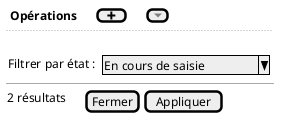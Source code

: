 @startsalt
{

  {
  <b> Opérations | . | . | . | [ <&plus>] | . | . | . | [<color:Grey><&caret-bottom>]} | . | . | . | .
  ..

    {
      .
      {
        Filtrer par état :   | . | ^En cours de saisie ^
      }
    }



  --

  {
    2 résultats | . | . | . | [Fermer] | [Appliquer]
  }
}
@endsalt

